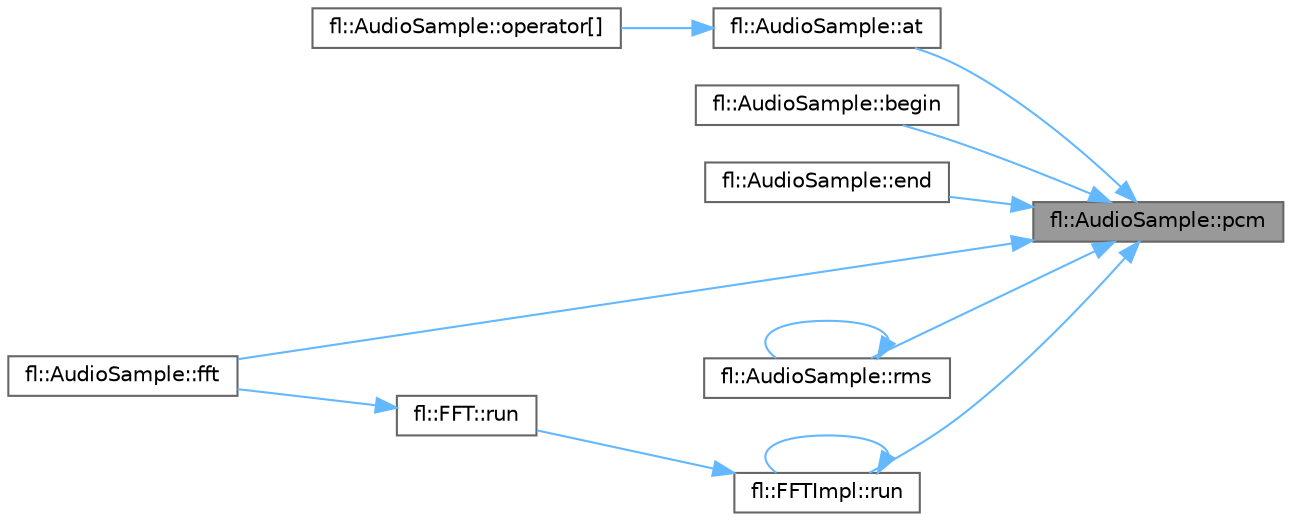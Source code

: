 digraph "fl::AudioSample::pcm"
{
 // INTERACTIVE_SVG=YES
 // LATEX_PDF_SIZE
  bgcolor="transparent";
  edge [fontname=Helvetica,fontsize=10,labelfontname=Helvetica,labelfontsize=10];
  node [fontname=Helvetica,fontsize=10,shape=box,height=0.2,width=0.4];
  rankdir="RL";
  Node1 [id="Node000001",label="fl::AudioSample::pcm",height=0.2,width=0.4,color="gray40", fillcolor="grey60", style="filled", fontcolor="black",tooltip=" "];
  Node1 -> Node2 [id="edge1_Node000001_Node000002",dir="back",color="steelblue1",style="solid",tooltip=" "];
  Node2 [id="Node000002",label="fl::AudioSample::at",height=0.2,width=0.4,color="grey40", fillcolor="white", style="filled",URL="$d0/de1/classfl_1_1_audio_sample_a2bbaf7abaacc220bb5e99e1588e932ae.html#a2bbaf7abaacc220bb5e99e1588e932ae",tooltip=" "];
  Node2 -> Node3 [id="edge2_Node000002_Node000003",dir="back",color="steelblue1",style="solid",tooltip=" "];
  Node3 [id="Node000003",label="fl::AudioSample::operator[]",height=0.2,width=0.4,color="grey40", fillcolor="white", style="filled",URL="$d0/de1/classfl_1_1_audio_sample_abf6b9a309829c0744df341b18cedf6e1.html#abf6b9a309829c0744df341b18cedf6e1",tooltip=" "];
  Node1 -> Node4 [id="edge3_Node000001_Node000004",dir="back",color="steelblue1",style="solid",tooltip=" "];
  Node4 [id="Node000004",label="fl::AudioSample::begin",height=0.2,width=0.4,color="grey40", fillcolor="white", style="filled",URL="$d0/de1/classfl_1_1_audio_sample_ae63e6b3ed29f693c0f46d55b8af625cf.html#ae63e6b3ed29f693c0f46d55b8af625cf",tooltip=" "];
  Node1 -> Node5 [id="edge4_Node000001_Node000005",dir="back",color="steelblue1",style="solid",tooltip=" "];
  Node5 [id="Node000005",label="fl::AudioSample::end",height=0.2,width=0.4,color="grey40", fillcolor="white", style="filled",URL="$d0/de1/classfl_1_1_audio_sample_aecba596d2b89cbfad2a7786e6715445c.html#aecba596d2b89cbfad2a7786e6715445c",tooltip=" "];
  Node1 -> Node6 [id="edge5_Node000001_Node000006",dir="back",color="steelblue1",style="solid",tooltip=" "];
  Node6 [id="Node000006",label="fl::AudioSample::fft",height=0.2,width=0.4,color="grey40", fillcolor="white", style="filled",URL="$d0/de1/classfl_1_1_audio_sample_ac64f8011dd28714299f3ae7c1d8753eb.html#ac64f8011dd28714299f3ae7c1d8753eb",tooltip=" "];
  Node1 -> Node7 [id="edge6_Node000001_Node000007",dir="back",color="steelblue1",style="solid",tooltip=" "];
  Node7 [id="Node000007",label="fl::AudioSample::rms",height=0.2,width=0.4,color="grey40", fillcolor="white", style="filled",URL="$d0/de1/classfl_1_1_audio_sample_aad106b78fa799d9dbf91f0be71ced341.html#aad106b78fa799d9dbf91f0be71ced341",tooltip=" "];
  Node7 -> Node7 [id="edge7_Node000007_Node000007",dir="back",color="steelblue1",style="solid",tooltip=" "];
  Node1 -> Node8 [id="edge8_Node000001_Node000008",dir="back",color="steelblue1",style="solid",tooltip=" "];
  Node8 [id="Node000008",label="fl::FFTImpl::run",height=0.2,width=0.4,color="grey40", fillcolor="white", style="filled",URL="$de/d9d/classfl_1_1_f_f_t_impl_a2cf1798382987b6b0dd6aee368d957d8.html#a2cf1798382987b6b0dd6aee368d957d8",tooltip=" "];
  Node8 -> Node9 [id="edge9_Node000008_Node000009",dir="back",color="steelblue1",style="solid",tooltip=" "];
  Node9 [id="Node000009",label="fl::FFT::run",height=0.2,width=0.4,color="grey40", fillcolor="white", style="filled",URL="$d1/d47/classfl_1_1_f_f_t_a63cd4b56f67a2a7c50897b17bbfd7a04.html#a63cd4b56f67a2a7c50897b17bbfd7a04",tooltip=" "];
  Node9 -> Node6 [id="edge10_Node000009_Node000006",dir="back",color="steelblue1",style="solid",tooltip=" "];
  Node8 -> Node8 [id="edge11_Node000008_Node000008",dir="back",color="steelblue1",style="solid",tooltip=" "];
}
